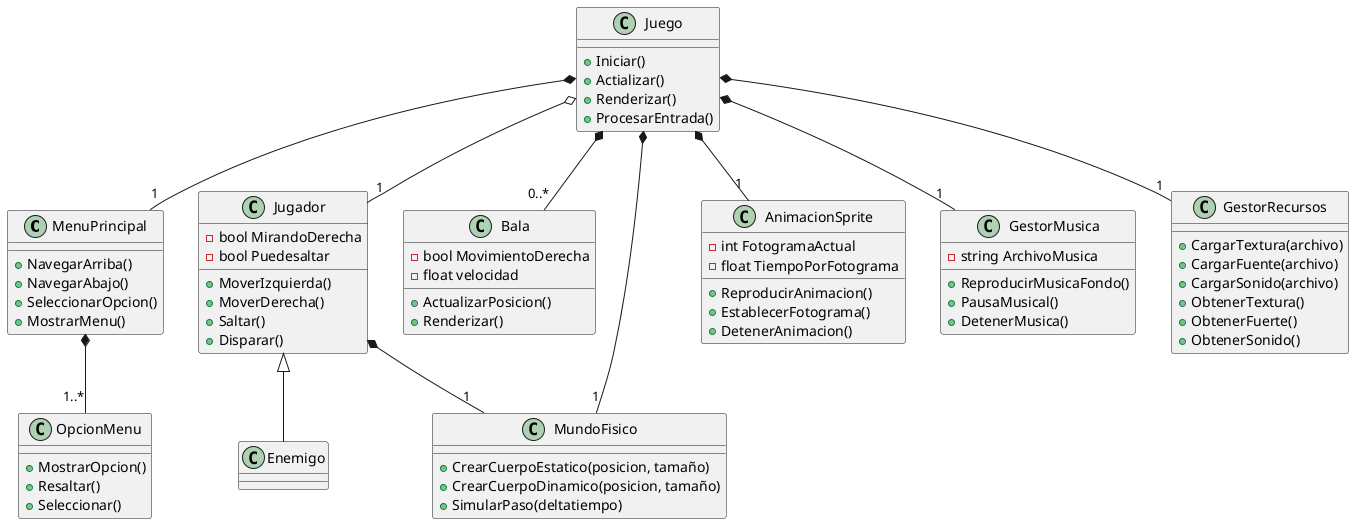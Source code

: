 @startuml Robot-man
class MenuPrincipal{
    +NavegarArriba()
    +NavegarAbajo()
    +SeleccionarOpcion()
    +MostrarMenu()
}
class Juego{
    +Iniciar()
    +Actializar()
    +Renderizar()
    +ProcesarEntrada()
}
class Jugador{
    +MoverIzquierda()
    +MoverDerecha()
    +Saltar()
    +Disparar()
    -bool MirandoDerecha
    -bool Puedesaltar
}
class Bala{
    +ActualizarPosicion()
    +Renderizar()
    -bool MovimientoDerecha
    -float velocidad
}
class MundoFisico{
    +CrearCuerpoEstatico(posicion, tamaño)
    +CrearCuerpoDinamico(posicion, tamaño)
    +SimularPaso(deltatiempo)
}
class OpcionMenu{
    +MostrarOpcion()
    +Resaltar()
    +Seleccionar()
}
class AnimacionSprite{
    +ReproducirAnimacion()
    +EstablecerFotograma()
    +DetenerAnimacion()
    -int FotogramaActual
    -float TiempoPorFotograma
}
class GestorMusica{
    +ReproducirMusicaFondo()
    +PausaMusical()
    +DetenerMusica()
    -string ArchivoMusica
}
class GestorRecursos{
    +CargarTextura(archivo)
    +CargarFuente(archivo)
    +CargarSonido(archivo)
    +ObtenerTextura()
    +ObtenerFuerte()
    +ObtenerSonido()
}

MenuPrincipal *-- "1..*" OpcionMenu
Juego *-- "1" MenuPrincipal
Juego o-- "1" Jugador
Juego *-- "0..*" Bala
Juego *-- "1" MundoFisico
Juego *-- "1" AnimacionSprite
Juego *-- "1" GestorMusica
Juego *-- "1" GestorRecursos
Jugador *-- "1" MundoFisico
Jugador <|-- Enemigo
@enduml